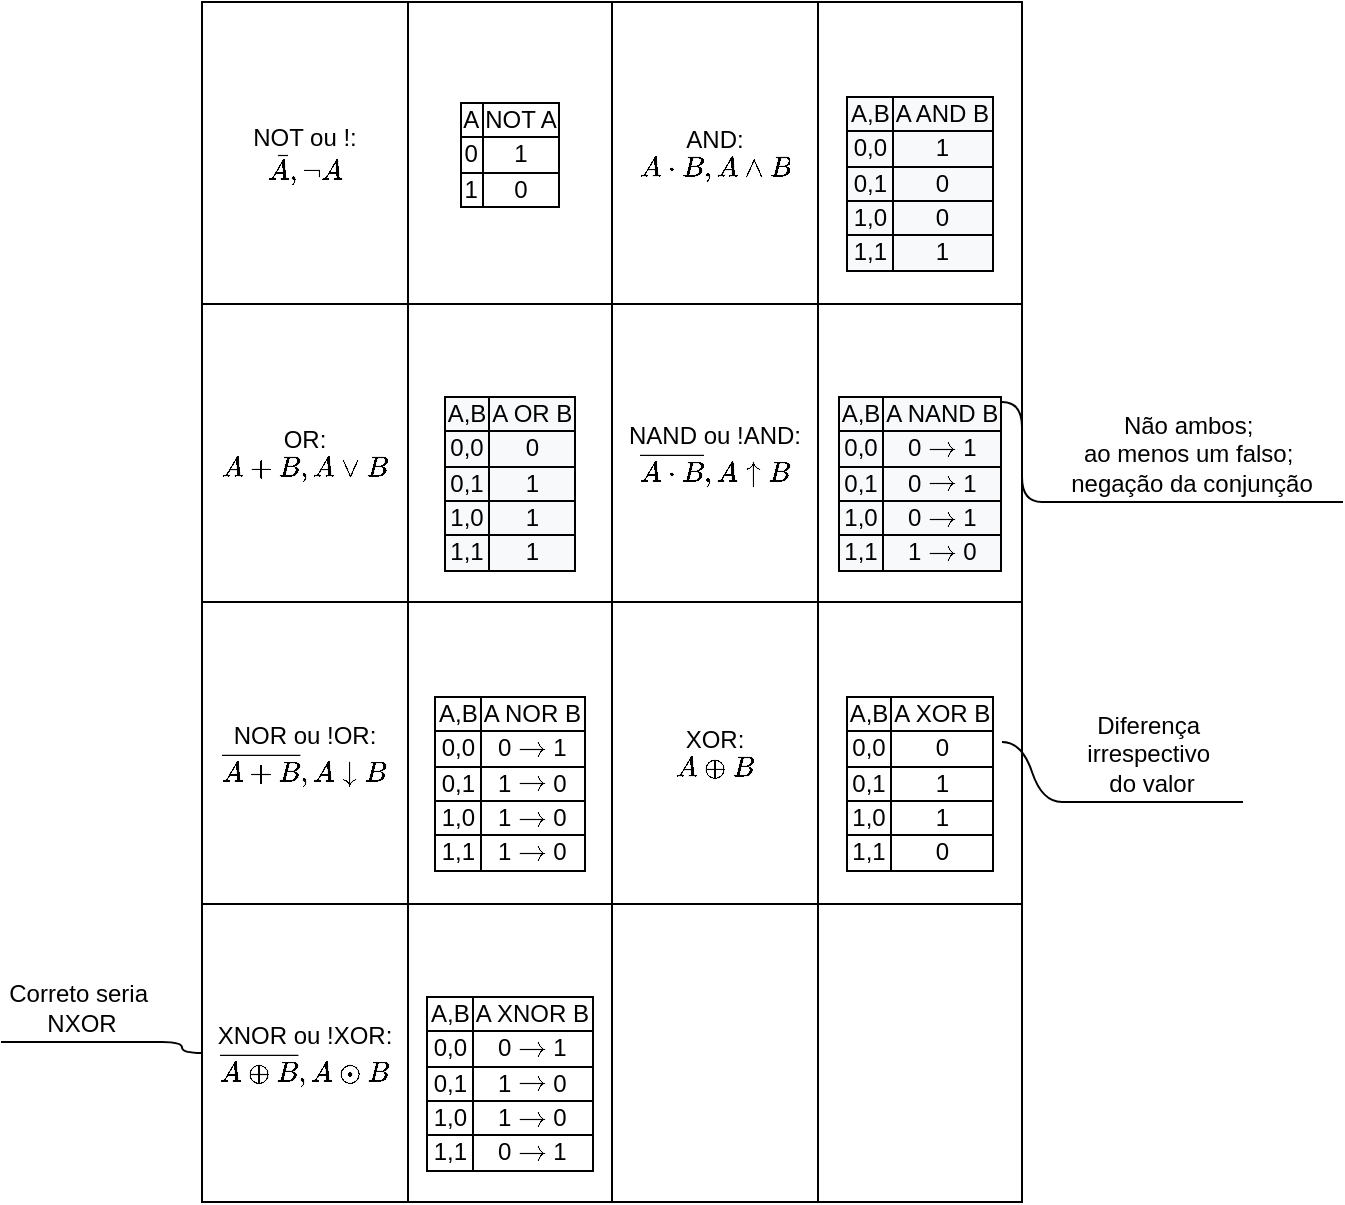 <mxfile version="13.6.2" type="device"><diagram id="3xLxQOBaZO-BkrU7sebd" name="Page-1"><mxGraphModel dx="1086" dy="807" grid="1" gridSize="10" guides="1" tooltips="1" connect="1" arrows="1" fold="1" page="1" pageScale="1" pageWidth="1600" pageHeight="900" math="1" shadow="0"><root><mxCell id="0"/><mxCell id="1" parent="0"/><mxCell id="4Y5MZQ1jMMWS1KCuohOW-1" value="" style="shape=table;html=1;whiteSpace=wrap;startSize=0;container=1;collapsible=0;childLayout=tableLayout;" vertex="1" parent="1"><mxGeometry x="140" y="70" width="410" height="600" as="geometry"/></mxCell><mxCell id="4Y5MZQ1jMMWS1KCuohOW-2" value="" style="shape=partialRectangle;html=1;whiteSpace=wrap;collapsible=0;dropTarget=0;pointerEvents=0;fillColor=none;top=0;left=0;bottom=0;right=0;points=[[0,0.5],[1,0.5]];portConstraint=eastwest;" vertex="1" parent="4Y5MZQ1jMMWS1KCuohOW-1"><mxGeometry width="410" height="151" as="geometry"/></mxCell><mxCell id="4Y5MZQ1jMMWS1KCuohOW-3" value="NOT ou !:&lt;br&gt;\(\bar{A},\lnot A\)" style="shape=partialRectangle;html=1;whiteSpace=wrap;connectable=0;overflow=hidden;fillColor=none;top=0;left=0;bottom=0;right=0;" vertex="1" parent="4Y5MZQ1jMMWS1KCuohOW-2"><mxGeometry width="103" height="151" as="geometry"/></mxCell><mxCell id="4Y5MZQ1jMMWS1KCuohOW-4" value="&lt;table border=&quot;1&quot; style=&quot;border: 1px solid rgb(0 , 0 , 0) ; border-collapse: collapse&quot;&gt;&lt;tbody&gt;&lt;tr&gt;&lt;td&gt;A&lt;/td&gt;&lt;td&gt;NOT A&lt;/td&gt;&lt;/tr&gt;&lt;tr&gt;&lt;td&gt;0&lt;/td&gt;&lt;td&gt;1&lt;/td&gt;&lt;/tr&gt;&lt;tr&gt;&lt;td&gt;1&lt;/td&gt;&lt;td&gt;0&lt;/td&gt;&lt;/tr&gt;&lt;/tbody&gt;&lt;/table&gt;" style="shape=partialRectangle;html=1;whiteSpace=wrap;connectable=0;overflow=hidden;fillColor=none;top=0;left=0;bottom=0;right=0;" vertex="1" parent="4Y5MZQ1jMMWS1KCuohOW-2"><mxGeometry x="103" width="102" height="151" as="geometry"/></mxCell><mxCell id="4Y5MZQ1jMMWS1KCuohOW-5" value="AND:&lt;br&gt;\(A\cdot B, A\land B\)" style="shape=partialRectangle;html=1;whiteSpace=wrap;connectable=0;overflow=hidden;fillColor=none;top=0;left=0;bottom=0;right=0;" vertex="1" parent="4Y5MZQ1jMMWS1KCuohOW-2"><mxGeometry x="205" width="103" height="151" as="geometry"/></mxCell><mxCell id="4Y5MZQ1jMMWS1KCuohOW-6" value="&lt;br&gt;&lt;br&gt;&lt;table border=&quot;1&quot; style=&quot;color: rgb(0 , 0 , 0) ; font-family: &amp;#34;helvetica&amp;#34; ; font-size: 12px ; font-style: normal ; font-weight: 400 ; letter-spacing: normal ; text-align: center ; text-indent: 0px ; text-transform: none ; word-spacing: 0px ; background-color: rgb(248 , 249 , 250) ; border: 1px solid rgb(0 , 0 , 0) ; border-collapse: collapse&quot;&gt;&lt;tbody&gt;&lt;tr&gt;&lt;td&gt;A,B&lt;/td&gt;&lt;td&gt;A AND B&lt;/td&gt;&lt;/tr&gt;&lt;tr&gt;&lt;td&gt;0,0&lt;/td&gt;&lt;td&gt;1&lt;/td&gt;&lt;/tr&gt;&lt;tr&gt;&lt;td&gt;0,1&lt;/td&gt;&lt;td&gt;0&lt;/td&gt;&lt;/tr&gt;&lt;tr&gt;&lt;td&gt;1,0&lt;/td&gt;&lt;td&gt;0&lt;/td&gt;&lt;/tr&gt;&lt;tr&gt;&lt;td&gt;1,1&lt;/td&gt;&lt;td&gt;1&lt;/td&gt;&lt;/tr&gt;&lt;/tbody&gt;&lt;/table&gt;" style="shape=partialRectangle;html=1;whiteSpace=wrap;connectable=0;overflow=hidden;fillColor=none;top=0;left=0;bottom=0;right=0;" vertex="1" parent="4Y5MZQ1jMMWS1KCuohOW-2"><mxGeometry x="308" width="102" height="151" as="geometry"/></mxCell><mxCell id="4Y5MZQ1jMMWS1KCuohOW-7" value="" style="shape=partialRectangle;html=1;whiteSpace=wrap;collapsible=0;dropTarget=0;pointerEvents=0;fillColor=none;top=0;left=0;bottom=0;right=0;points=[[0,0.5],[1,0.5]];portConstraint=eastwest;" vertex="1" parent="4Y5MZQ1jMMWS1KCuohOW-1"><mxGeometry y="151" width="410" height="149" as="geometry"/></mxCell><mxCell id="4Y5MZQ1jMMWS1KCuohOW-8" value="OR:&lt;br&gt;\(A+B, A\lor B\)" style="shape=partialRectangle;html=1;whiteSpace=wrap;connectable=0;overflow=hidden;fillColor=none;top=0;left=0;bottom=0;right=0;" vertex="1" parent="4Y5MZQ1jMMWS1KCuohOW-7"><mxGeometry width="103" height="149" as="geometry"/></mxCell><mxCell id="4Y5MZQ1jMMWS1KCuohOW-9" value="&lt;br&gt;&lt;br&gt;&lt;table border=&quot;1&quot; style=&quot;color: rgb(0 , 0 , 0) ; font-family: &amp;#34;helvetica&amp;#34; ; font-size: 12px ; font-style: normal ; font-weight: 400 ; letter-spacing: normal ; text-align: center ; text-indent: 0px ; text-transform: none ; word-spacing: 0px ; background-color: rgb(248 , 249 , 250) ; border: 1px solid rgb(0 , 0 , 0) ; border-collapse: collapse&quot;&gt;&lt;tbody&gt;&lt;tr&gt;&lt;td&gt;A,B&lt;/td&gt;&lt;td&gt;A OR B&lt;/td&gt;&lt;/tr&gt;&lt;tr&gt;&lt;td&gt;0,0&lt;/td&gt;&lt;td&gt;0&lt;/td&gt;&lt;/tr&gt;&lt;tr&gt;&lt;td&gt;0,1&lt;br&gt;&lt;/td&gt;&lt;td&gt;1&lt;/td&gt;&lt;/tr&gt;&lt;tr&gt;&lt;td&gt;1,0&lt;/td&gt;&lt;td&gt;1&lt;/td&gt;&lt;/tr&gt;&lt;tr&gt;&lt;td&gt;1,1&lt;/td&gt;&lt;td&gt;1&lt;/td&gt;&lt;/tr&gt;&lt;/tbody&gt;&lt;/table&gt;" style="shape=partialRectangle;html=1;whiteSpace=wrap;connectable=0;overflow=hidden;fillColor=none;top=0;left=0;bottom=0;right=0;" vertex="1" parent="4Y5MZQ1jMMWS1KCuohOW-7"><mxGeometry x="103" width="102" height="149" as="geometry"/></mxCell><mxCell id="4Y5MZQ1jMMWS1KCuohOW-10" value="NAND ou&amp;nbsp;!AND:&lt;br&gt;\(\overline{A\cdot B}, A\uparrow B\)" style="shape=partialRectangle;html=1;whiteSpace=wrap;connectable=0;overflow=hidden;fillColor=none;top=0;left=0;bottom=0;right=0;" vertex="1" parent="4Y5MZQ1jMMWS1KCuohOW-7"><mxGeometry x="205" width="103" height="149" as="geometry"/></mxCell><mxCell id="4Y5MZQ1jMMWS1KCuohOW-11" value="&lt;br&gt;&lt;br&gt;&lt;table border=&quot;1&quot; style=&quot;color: rgb(0 , 0 , 0) ; font-family: &amp;#34;helvetica&amp;#34; ; font-size: 12px ; font-style: normal ; font-weight: 400 ; letter-spacing: normal ; text-align: center ; text-indent: 0px ; text-transform: none ; word-spacing: 0px ; background-color: rgb(248 , 249 , 250) ; border: 1px solid rgb(0 , 0 , 0) ; border-collapse: collapse&quot;&gt;&lt;tbody&gt;&lt;tr&gt;&lt;td&gt;A,B&lt;/td&gt;&lt;td&gt;A NAND B&lt;br&gt;&lt;/td&gt;&lt;/tr&gt;&lt;tr&gt;&lt;td&gt;0,0&lt;/td&gt;&lt;td&gt;0 `-&amp;gt;` 1&lt;/td&gt;&lt;/tr&gt;&lt;tr&gt;&lt;td&gt;0,1&lt;/td&gt;&lt;td&gt;0 `-&amp;gt;` 1&lt;br&gt;&lt;/td&gt;&lt;/tr&gt;&lt;tr&gt;&lt;td&gt;1,0&lt;/td&gt;&lt;td&gt;0 `-&amp;gt;` 1&lt;br&gt;&lt;/td&gt;&lt;/tr&gt;&lt;tr&gt;&lt;td&gt;1,1&lt;/td&gt;&lt;td&gt;1 `-&amp;gt;` 0&lt;br&gt;&lt;/td&gt;&lt;/tr&gt;&lt;/tbody&gt;&lt;/table&gt;" style="shape=partialRectangle;html=1;whiteSpace=wrap;connectable=0;overflow=hidden;fillColor=none;top=0;left=0;bottom=0;right=0;" vertex="1" parent="4Y5MZQ1jMMWS1KCuohOW-7"><mxGeometry x="308" width="102" height="149" as="geometry"/></mxCell><mxCell id="4Y5MZQ1jMMWS1KCuohOW-12" value="" style="shape=partialRectangle;html=1;whiteSpace=wrap;collapsible=0;dropTarget=0;pointerEvents=0;fillColor=none;top=0;left=0;bottom=0;right=0;points=[[0,0.5],[1,0.5]];portConstraint=eastwest;" vertex="1" parent="4Y5MZQ1jMMWS1KCuohOW-1"><mxGeometry y="300" width="410" height="151" as="geometry"/></mxCell><mxCell id="4Y5MZQ1jMMWS1KCuohOW-13" value="NOR ou !OR:&lt;br&gt;\(\overline{A+B}, A\downarrow B\)" style="shape=partialRectangle;html=1;whiteSpace=wrap;connectable=0;overflow=hidden;fillColor=none;top=0;left=0;bottom=0;right=0;" vertex="1" parent="4Y5MZQ1jMMWS1KCuohOW-12"><mxGeometry width="103" height="151" as="geometry"/></mxCell><mxCell id="4Y5MZQ1jMMWS1KCuohOW-14" value="&lt;br&gt;&lt;br&gt;&lt;table border=&quot;1&quot; style=&quot;font-family: &amp;#34;helvetica&amp;#34; ; border: 1px solid rgb(0 , 0 , 0) ; border-collapse: collapse&quot;&gt;&lt;tbody&gt;&lt;tr&gt;&lt;td&gt;A,B&lt;/td&gt;&lt;td&gt;A NOR B&lt;br&gt;&lt;/td&gt;&lt;/tr&gt;&lt;tr&gt;&lt;td&gt;0,0&lt;/td&gt;&lt;td&gt;0 `-&amp;gt;` 1&lt;/td&gt;&lt;/tr&gt;&lt;tr&gt;&lt;td&gt;0,1&lt;/td&gt;&lt;td&gt;1 `-&amp;gt;` 0&lt;br&gt;&lt;/td&gt;&lt;/tr&gt;&lt;tr&gt;&lt;td&gt;1,0&lt;/td&gt;&lt;td&gt;1 `-&amp;gt;` 0&lt;br&gt;&lt;/td&gt;&lt;/tr&gt;&lt;tr&gt;&lt;td&gt;1,1&lt;/td&gt;&lt;td&gt;1 `-&amp;gt;` 0&lt;br&gt;&lt;/td&gt;&lt;/tr&gt;&lt;/tbody&gt;&lt;/table&gt;" style="shape=partialRectangle;html=1;whiteSpace=wrap;connectable=0;overflow=hidden;fillColor=none;top=0;left=0;bottom=0;right=0;" vertex="1" parent="4Y5MZQ1jMMWS1KCuohOW-12"><mxGeometry x="103" width="102" height="151" as="geometry"/></mxCell><mxCell id="4Y5MZQ1jMMWS1KCuohOW-15" value="XOR:&lt;br&gt;\(A\oplus B\)" style="shape=partialRectangle;html=1;whiteSpace=wrap;connectable=0;overflow=hidden;fillColor=none;top=0;left=0;bottom=0;right=0;" vertex="1" parent="4Y5MZQ1jMMWS1KCuohOW-12"><mxGeometry x="205" width="103" height="151" as="geometry"/></mxCell><mxCell id="4Y5MZQ1jMMWS1KCuohOW-16" value="&lt;br&gt;&lt;br&gt;&lt;table border=&quot;1&quot; style=&quot;font-family: &amp;#34;helvetica&amp;#34; ; border: 1px solid rgb(0 , 0 , 0) ; border-collapse: collapse&quot;&gt;&lt;tbody&gt;&lt;tr&gt;&lt;td&gt;A,B&lt;/td&gt;&lt;td&gt;A XOR B&lt;/td&gt;&lt;/tr&gt;&lt;tr&gt;&lt;td&gt;0,0&lt;/td&gt;&lt;td&gt;0&lt;/td&gt;&lt;/tr&gt;&lt;tr&gt;&lt;td&gt;0,1&lt;/td&gt;&lt;td&gt;1&lt;/td&gt;&lt;/tr&gt;&lt;tr&gt;&lt;td&gt;1,0&lt;/td&gt;&lt;td&gt;1&lt;/td&gt;&lt;/tr&gt;&lt;tr&gt;&lt;td&gt;1,1&lt;/td&gt;&lt;td&gt;0&lt;/td&gt;&lt;/tr&gt;&lt;/tbody&gt;&lt;/table&gt;" style="shape=partialRectangle;html=1;whiteSpace=wrap;connectable=0;overflow=hidden;fillColor=none;top=0;left=0;bottom=0;right=0;" vertex="1" parent="4Y5MZQ1jMMWS1KCuohOW-12"><mxGeometry x="308" width="102" height="151" as="geometry"/></mxCell><mxCell id="4Y5MZQ1jMMWS1KCuohOW-17" value="" style="shape=partialRectangle;html=1;whiteSpace=wrap;collapsible=0;dropTarget=0;pointerEvents=0;fillColor=none;top=0;left=0;bottom=0;right=0;points=[[0,0.5],[1,0.5]];portConstraint=eastwest;" vertex="1" parent="4Y5MZQ1jMMWS1KCuohOW-1"><mxGeometry y="451" width="410" height="149" as="geometry"/></mxCell><mxCell id="4Y5MZQ1jMMWS1KCuohOW-18" value="XNOR ou !XOR:&lt;br&gt;\(\overline{A\oplus B}, A\odot B\)" style="shape=partialRectangle;html=1;whiteSpace=wrap;connectable=0;overflow=hidden;fillColor=none;top=0;left=0;bottom=0;right=0;" vertex="1" parent="4Y5MZQ1jMMWS1KCuohOW-17"><mxGeometry width="103" height="149" as="geometry"/></mxCell><mxCell id="4Y5MZQ1jMMWS1KCuohOW-19" value="&lt;br&gt;&lt;br&gt;&lt;table border=&quot;1&quot; style=&quot;font-family: &amp;#34;helvetica&amp;#34; ; border: 1px solid rgb(0 , 0 , 0) ; border-collapse: collapse&quot;&gt;&lt;tbody&gt;&lt;tr&gt;&lt;td&gt;A,B&lt;/td&gt;&lt;td&gt;A XNOR B&lt;br&gt;&lt;/td&gt;&lt;/tr&gt;&lt;tr&gt;&lt;td&gt;0,0&lt;/td&gt;&lt;td&gt;0 `-&amp;gt;` 1&lt;/td&gt;&lt;/tr&gt;&lt;tr&gt;&lt;td&gt;0,1&lt;/td&gt;&lt;td&gt;1 `-&amp;gt;` 0&lt;br&gt;&lt;/td&gt;&lt;/tr&gt;&lt;tr&gt;&lt;td&gt;1,0&lt;/td&gt;&lt;td&gt;1 `-&amp;gt;` 0&lt;br&gt;&lt;/td&gt;&lt;/tr&gt;&lt;tr&gt;&lt;td&gt;1,1&lt;/td&gt;&lt;td&gt;0 `-&amp;gt;` 1&lt;br&gt;&lt;/td&gt;&lt;/tr&gt;&lt;/tbody&gt;&lt;/table&gt;" style="shape=partialRectangle;html=1;whiteSpace=wrap;connectable=0;overflow=hidden;fillColor=none;top=0;left=0;bottom=0;right=0;" vertex="1" parent="4Y5MZQ1jMMWS1KCuohOW-17"><mxGeometry x="103" width="102" height="149" as="geometry"/></mxCell><mxCell id="4Y5MZQ1jMMWS1KCuohOW-20" value="" style="shape=partialRectangle;html=1;whiteSpace=wrap;connectable=0;overflow=hidden;fillColor=none;top=0;left=0;bottom=0;right=0;" vertex="1" parent="4Y5MZQ1jMMWS1KCuohOW-17"><mxGeometry x="205" width="103" height="149" as="geometry"/></mxCell><mxCell id="4Y5MZQ1jMMWS1KCuohOW-21" value="" style="shape=partialRectangle;html=1;whiteSpace=wrap;connectable=0;overflow=hidden;fillColor=none;top=0;left=0;bottom=0;right=0;" vertex="1" parent="4Y5MZQ1jMMWS1KCuohOW-17"><mxGeometry x="308" width="102" height="149" as="geometry"/></mxCell><mxCell id="4Y5MZQ1jMMWS1KCuohOW-45" value="Diferença&amp;nbsp;&lt;br&gt;irrespectivo&amp;nbsp;&lt;br&gt;do valor" style="whiteSpace=wrap;html=1;shape=partialRectangle;top=0;left=0;bottom=1;right=0;points=[[0,1],[1,1]];fillColor=none;align=center;verticalAlign=bottom;routingCenterY=0.5;snapToPoint=1;recursiveResize=0;autosize=1;treeFolding=1;treeMoving=1;newEdgeStyle={&quot;edgeStyle&quot;:&quot;entityRelationEdgeStyle&quot;,&quot;startArrow&quot;:&quot;none&quot;,&quot;endArrow&quot;:&quot;none&quot;,&quot;segment&quot;:10,&quot;curved&quot;:1};" vertex="1" parent="1"><mxGeometry x="570" y="420" width="90" height="50" as="geometry"/></mxCell><mxCell id="4Y5MZQ1jMMWS1KCuohOW-46" value="" style="edgeStyle=entityRelationEdgeStyle;startArrow=none;endArrow=none;segment=10;curved=1;" edge="1" target="4Y5MZQ1jMMWS1KCuohOW-45" parent="1"><mxGeometry relative="1" as="geometry"><mxPoint x="540" y="440" as="sourcePoint"/></mxGeometry></mxCell><mxCell id="4Y5MZQ1jMMWS1KCuohOW-48" value="Não ambos;&amp;nbsp;&lt;br&gt;ao menos um falso;&amp;nbsp;&lt;br&gt;negação da conjunção" style="whiteSpace=wrap;html=1;shape=partialRectangle;top=0;left=0;bottom=1;right=0;points=[[0,1],[1,1]];fillColor=none;align=center;verticalAlign=bottom;routingCenterY=0.5;snapToPoint=1;recursiveResize=0;autosize=1;treeFolding=1;treeMoving=1;newEdgeStyle={&quot;edgeStyle&quot;:&quot;entityRelationEdgeStyle&quot;,&quot;startArrow&quot;:&quot;none&quot;,&quot;endArrow&quot;:&quot;none&quot;,&quot;segment&quot;:10,&quot;curved&quot;:1};" vertex="1" parent="1"><mxGeometry x="560" y="270" width="150" height="50" as="geometry"/></mxCell><mxCell id="4Y5MZQ1jMMWS1KCuohOW-49" value="" style="edgeStyle=entityRelationEdgeStyle;startArrow=none;endArrow=none;segment=10;curved=1;" edge="1" target="4Y5MZQ1jMMWS1KCuohOW-48" parent="1"><mxGeometry relative="1" as="geometry"><mxPoint x="540" y="270" as="sourcePoint"/></mxGeometry></mxCell><mxCell id="4Y5MZQ1jMMWS1KCuohOW-54" value="Correto seria&amp;nbsp;&lt;br&gt;NXOR" style="whiteSpace=wrap;html=1;shape=partialRectangle;top=0;left=0;bottom=1;right=0;points=[[0,1],[1,1]];fillColor=none;align=center;verticalAlign=bottom;routingCenterY=0.5;snapToPoint=1;recursiveResize=0;autosize=1;treeFolding=1;treeMoving=1;newEdgeStyle={&quot;edgeStyle&quot;:&quot;entityRelationEdgeStyle&quot;,&quot;startArrow&quot;:&quot;none&quot;,&quot;endArrow&quot;:&quot;none&quot;,&quot;segment&quot;:10,&quot;curved&quot;:1};" vertex="1" parent="1"><mxGeometry x="40" y="560" width="80" height="30" as="geometry"/></mxCell><mxCell id="4Y5MZQ1jMMWS1KCuohOW-55" value="" style="edgeStyle=entityRelationEdgeStyle;startArrow=none;endArrow=none;segment=10;curved=1;" edge="1" target="4Y5MZQ1jMMWS1KCuohOW-54" parent="1" source="4Y5MZQ1jMMWS1KCuohOW-17"><mxGeometry relative="1" as="geometry"><mxPoint x="20" y="640" as="sourcePoint"/></mxGeometry></mxCell></root></mxGraphModel></diagram></mxfile>